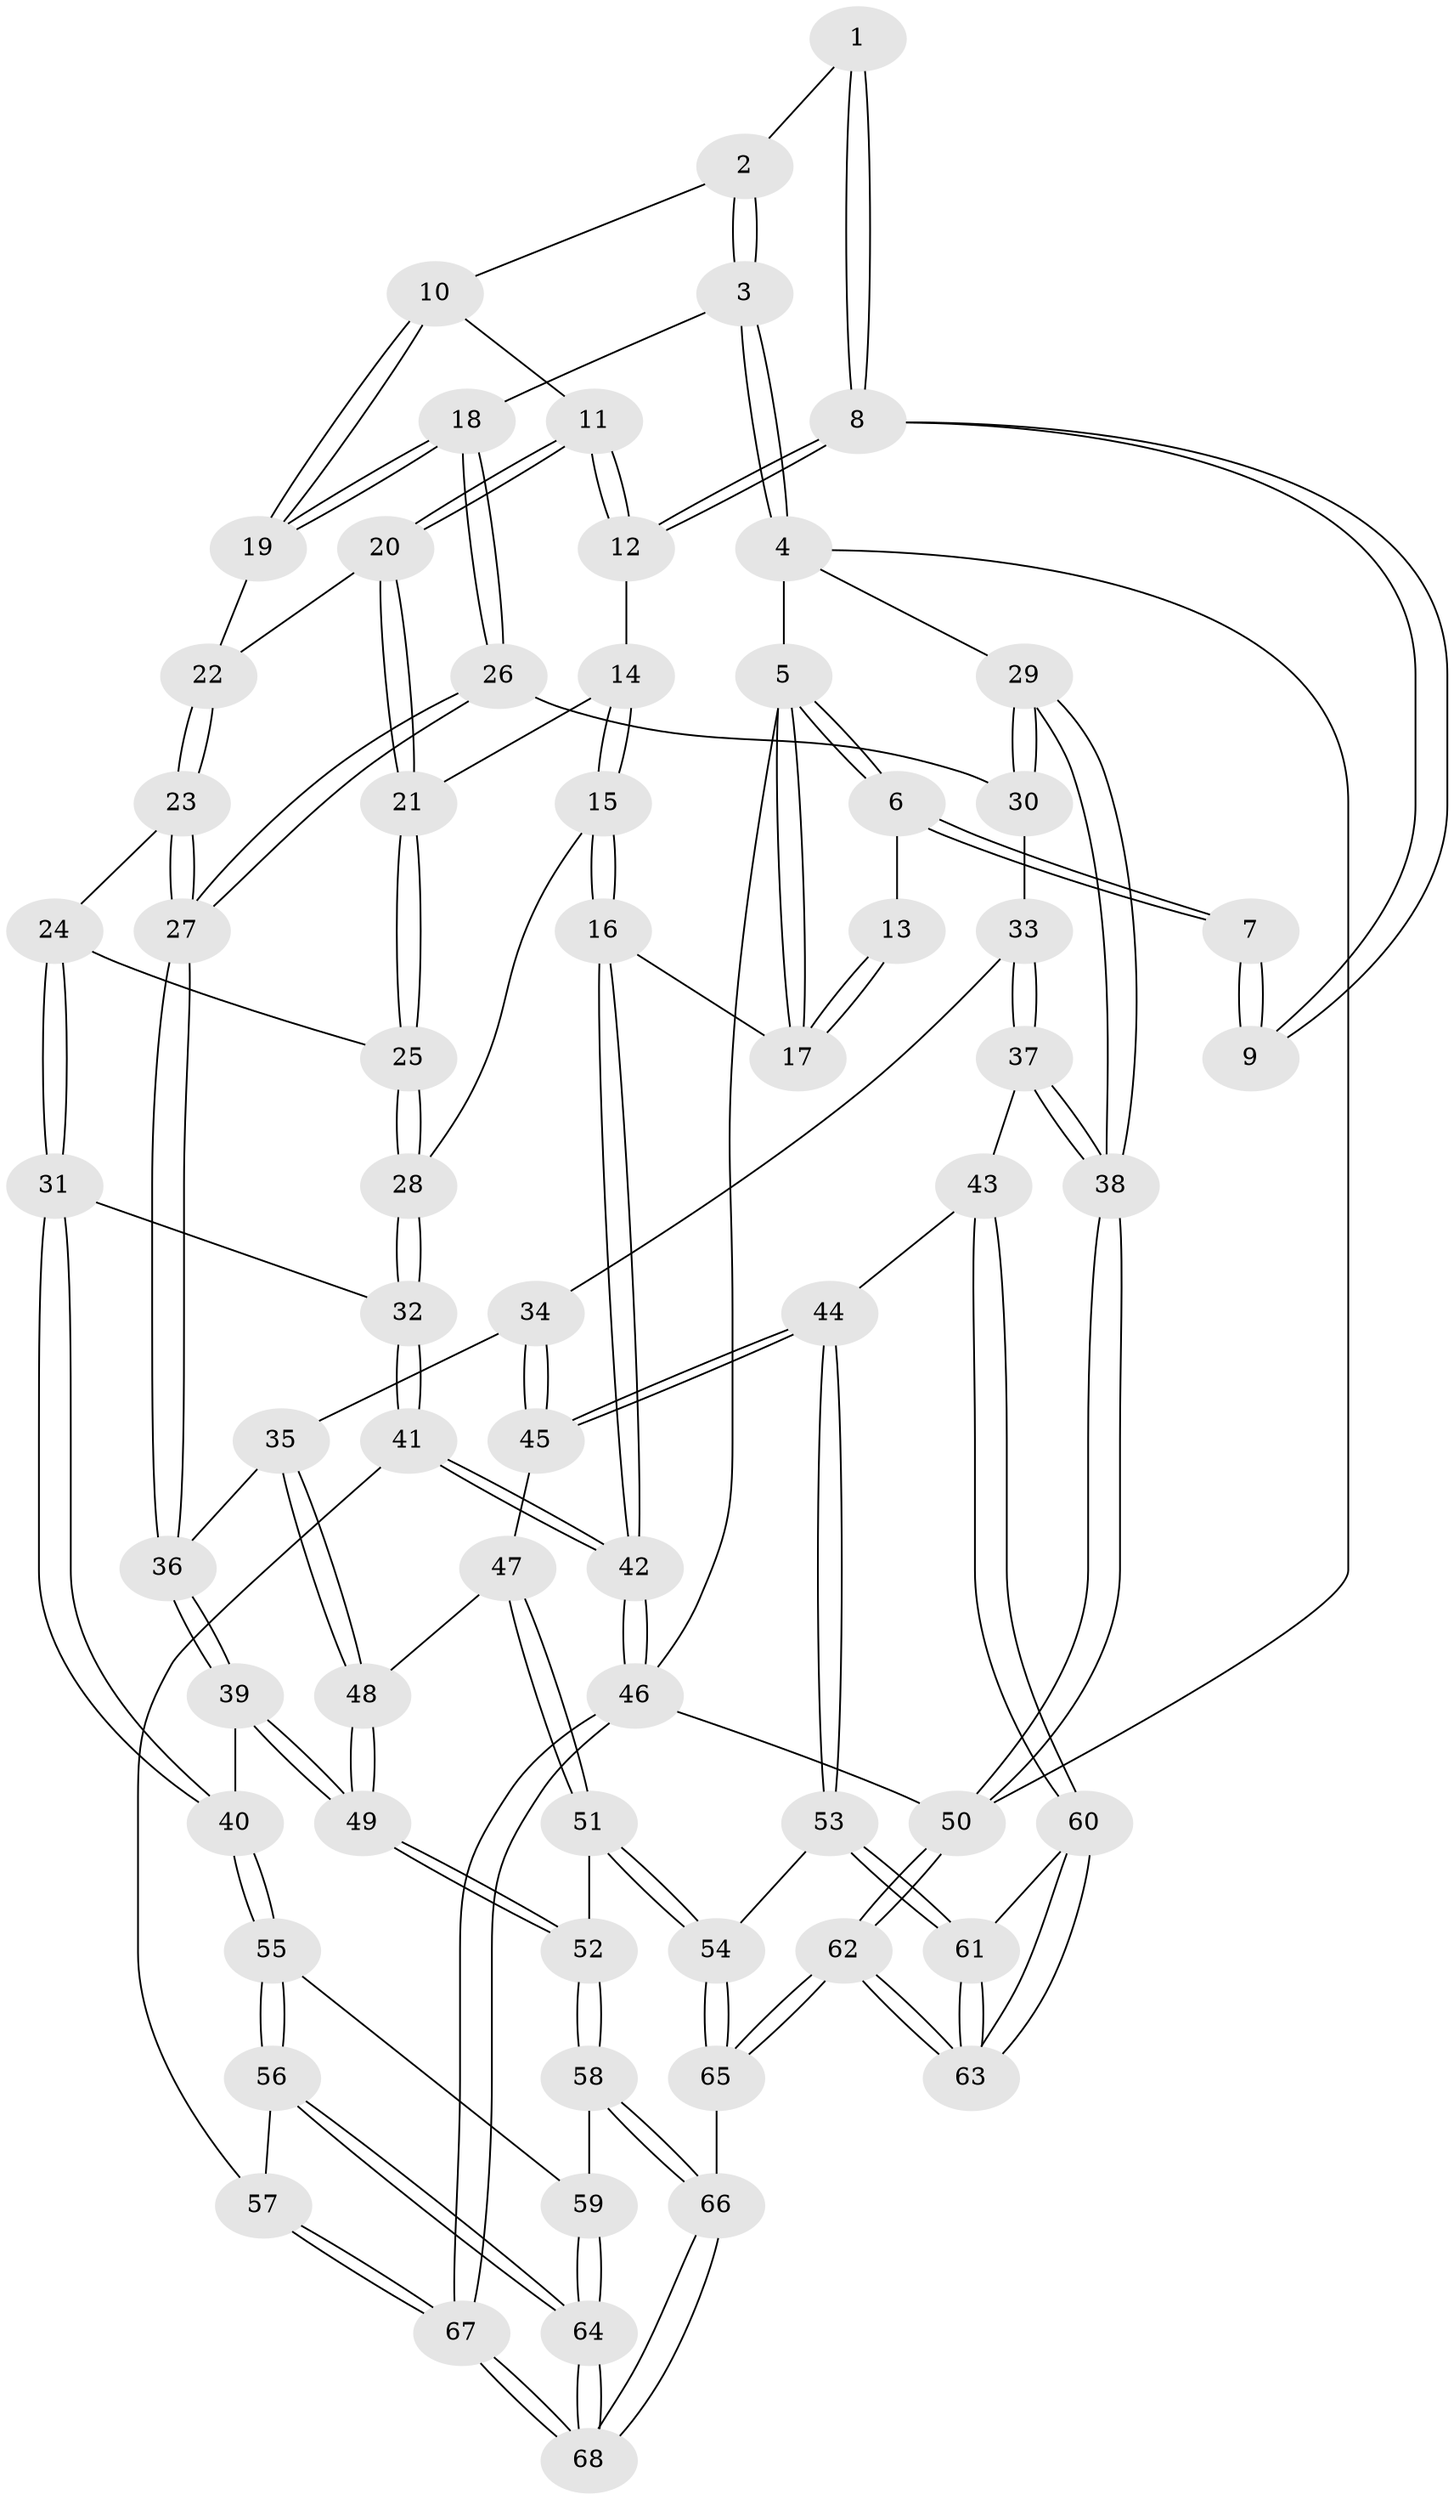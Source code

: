 // Generated by graph-tools (version 1.1) at 2025/17/03/09/25 04:17:02]
// undirected, 68 vertices, 167 edges
graph export_dot {
graph [start="1"]
  node [color=gray90,style=filled];
  1 [pos="+0.31705450956139597+0"];
  2 [pos="+0.5090453023558974+0"];
  3 [pos="+1+0"];
  4 [pos="+1+0"];
  5 [pos="+0+0"];
  6 [pos="+0+0"];
  7 [pos="+0.20688187273600334+0"];
  8 [pos="+0.23546520620151168+0.15377347087617155"];
  9 [pos="+0.18904574787777376+0.11698590656675392"];
  10 [pos="+0.40639601678739357+0.1132220319047323"];
  11 [pos="+0.3440509503752414+0.16811279214961264"];
  12 [pos="+0.2405687324830753+0.15926050395341726"];
  13 [pos="+0.15601800937119062+0.11536965528265945"];
  14 [pos="+0.23274902135241776+0.17123594097191183"];
  15 [pos="+0+0.3710362539082142"];
  16 [pos="+0+0.3223209257974328"];
  17 [pos="+0+0.29815449890222345"];
  18 [pos="+0.5816126423684095+0.28928334789157906"];
  19 [pos="+0.514509233209324+0.23523755025165405"];
  20 [pos="+0.3493849268900688+0.2226607294527158"];
  21 [pos="+0.2143824800036346+0.36940983276184375"];
  22 [pos="+0.3821223323271832+0.28854553369299707"];
  23 [pos="+0.4297233636070898+0.43623603931767946"];
  24 [pos="+0.2029290654802368+0.4147405707804625"];
  25 [pos="+0.19514965522869335+0.4114274577027259"];
  26 [pos="+0.5408767143258834+0.41075078799138653"];
  27 [pos="+0.45422780832483894+0.4518239398209139"];
  28 [pos="+0.07080119061936686+0.41891144876799885"];
  29 [pos="+1+0.38214144387493193"];
  30 [pos="+0.5748127209220562+0.4260661888861621"];
  31 [pos="+0.2959307427678203+0.674656709904879"];
  32 [pos="+0.1455866822291456+0.6837113979703034"];
  33 [pos="+0.6502908402161037+0.5225949792766587"];
  34 [pos="+0.6453078928207512+0.5843266341528655"];
  35 [pos="+0.4585050887940696+0.5851463344110865"];
  36 [pos="+0.4402599589765489+0.5764646145913571"];
  37 [pos="+1+0.550734087015423"];
  38 [pos="+1+0.5418206052356237"];
  39 [pos="+0.3789242963142291+0.6603124972861281"];
  40 [pos="+0.32376517583068976+0.681798984954925"];
  41 [pos="+0.042803394293439864+0.790447596367712"];
  42 [pos="+0+0.8387565804014706"];
  43 [pos="+0.9750243880167158+0.60505236331885"];
  44 [pos="+0.8107608638642372+0.681899107588998"];
  45 [pos="+0.6702827297710222+0.664639449855308"];
  46 [pos="+0+1"];
  47 [pos="+0.6331618496693835+0.683340937537959"];
  48 [pos="+0.5885446627526569+0.6718392442377311"];
  49 [pos="+0.48723835428153106+0.7846395835499913"];
  50 [pos="+1+1"];
  51 [pos="+0.599959098272817+0.8271478104544463"];
  52 [pos="+0.4928421044699225+0.7957540124048776"];
  53 [pos="+0.7094260019267242+0.8721353374804024"];
  54 [pos="+0.6393042013052771+0.8764122186028396"];
  55 [pos="+0.3196247145180609+0.7270240258260044"];
  56 [pos="+0.2356715508677218+0.8936820771061584"];
  57 [pos="+0.11611953649114434+0.8525347872520935"];
  58 [pos="+0.4287394902388663+0.9024380579240358"];
  59 [pos="+0.3707612878487715+0.8561369485552939"];
  60 [pos="+0.9394808135949702+0.7386197120207117"];
  61 [pos="+0.7912532893711184+0.9456596907260212"];
  62 [pos="+1+1"];
  63 [pos="+0.9320531699980524+1"];
  64 [pos="+0.24310467523332657+0.9037829644833344"];
  65 [pos="+0.45152403014518283+1"];
  66 [pos="+0.44586939724610575+1"];
  67 [pos="+0.14680579723635506+1"];
  68 [pos="+0.3551795825287944+1"];
  1 -- 2;
  1 -- 8;
  1 -- 8;
  2 -- 3;
  2 -- 3;
  2 -- 10;
  3 -- 4;
  3 -- 4;
  3 -- 18;
  4 -- 5;
  4 -- 29;
  4 -- 50;
  5 -- 6;
  5 -- 6;
  5 -- 17;
  5 -- 17;
  5 -- 46;
  6 -- 7;
  6 -- 7;
  6 -- 13;
  7 -- 9;
  7 -- 9;
  8 -- 9;
  8 -- 9;
  8 -- 12;
  8 -- 12;
  10 -- 11;
  10 -- 19;
  10 -- 19;
  11 -- 12;
  11 -- 12;
  11 -- 20;
  11 -- 20;
  12 -- 14;
  13 -- 17;
  13 -- 17;
  14 -- 15;
  14 -- 15;
  14 -- 21;
  15 -- 16;
  15 -- 16;
  15 -- 28;
  16 -- 17;
  16 -- 42;
  16 -- 42;
  18 -- 19;
  18 -- 19;
  18 -- 26;
  18 -- 26;
  19 -- 22;
  20 -- 21;
  20 -- 21;
  20 -- 22;
  21 -- 25;
  21 -- 25;
  22 -- 23;
  22 -- 23;
  23 -- 24;
  23 -- 27;
  23 -- 27;
  24 -- 25;
  24 -- 31;
  24 -- 31;
  25 -- 28;
  25 -- 28;
  26 -- 27;
  26 -- 27;
  26 -- 30;
  27 -- 36;
  27 -- 36;
  28 -- 32;
  28 -- 32;
  29 -- 30;
  29 -- 30;
  29 -- 38;
  29 -- 38;
  30 -- 33;
  31 -- 32;
  31 -- 40;
  31 -- 40;
  32 -- 41;
  32 -- 41;
  33 -- 34;
  33 -- 37;
  33 -- 37;
  34 -- 35;
  34 -- 45;
  34 -- 45;
  35 -- 36;
  35 -- 48;
  35 -- 48;
  36 -- 39;
  36 -- 39;
  37 -- 38;
  37 -- 38;
  37 -- 43;
  38 -- 50;
  38 -- 50;
  39 -- 40;
  39 -- 49;
  39 -- 49;
  40 -- 55;
  40 -- 55;
  41 -- 42;
  41 -- 42;
  41 -- 57;
  42 -- 46;
  42 -- 46;
  43 -- 44;
  43 -- 60;
  43 -- 60;
  44 -- 45;
  44 -- 45;
  44 -- 53;
  44 -- 53;
  45 -- 47;
  46 -- 67;
  46 -- 67;
  46 -- 50;
  47 -- 48;
  47 -- 51;
  47 -- 51;
  48 -- 49;
  48 -- 49;
  49 -- 52;
  49 -- 52;
  50 -- 62;
  50 -- 62;
  51 -- 52;
  51 -- 54;
  51 -- 54;
  52 -- 58;
  52 -- 58;
  53 -- 54;
  53 -- 61;
  53 -- 61;
  54 -- 65;
  54 -- 65;
  55 -- 56;
  55 -- 56;
  55 -- 59;
  56 -- 57;
  56 -- 64;
  56 -- 64;
  57 -- 67;
  57 -- 67;
  58 -- 59;
  58 -- 66;
  58 -- 66;
  59 -- 64;
  59 -- 64;
  60 -- 61;
  60 -- 63;
  60 -- 63;
  61 -- 63;
  61 -- 63;
  62 -- 63;
  62 -- 63;
  62 -- 65;
  62 -- 65;
  64 -- 68;
  64 -- 68;
  65 -- 66;
  66 -- 68;
  66 -- 68;
  67 -- 68;
  67 -- 68;
}
